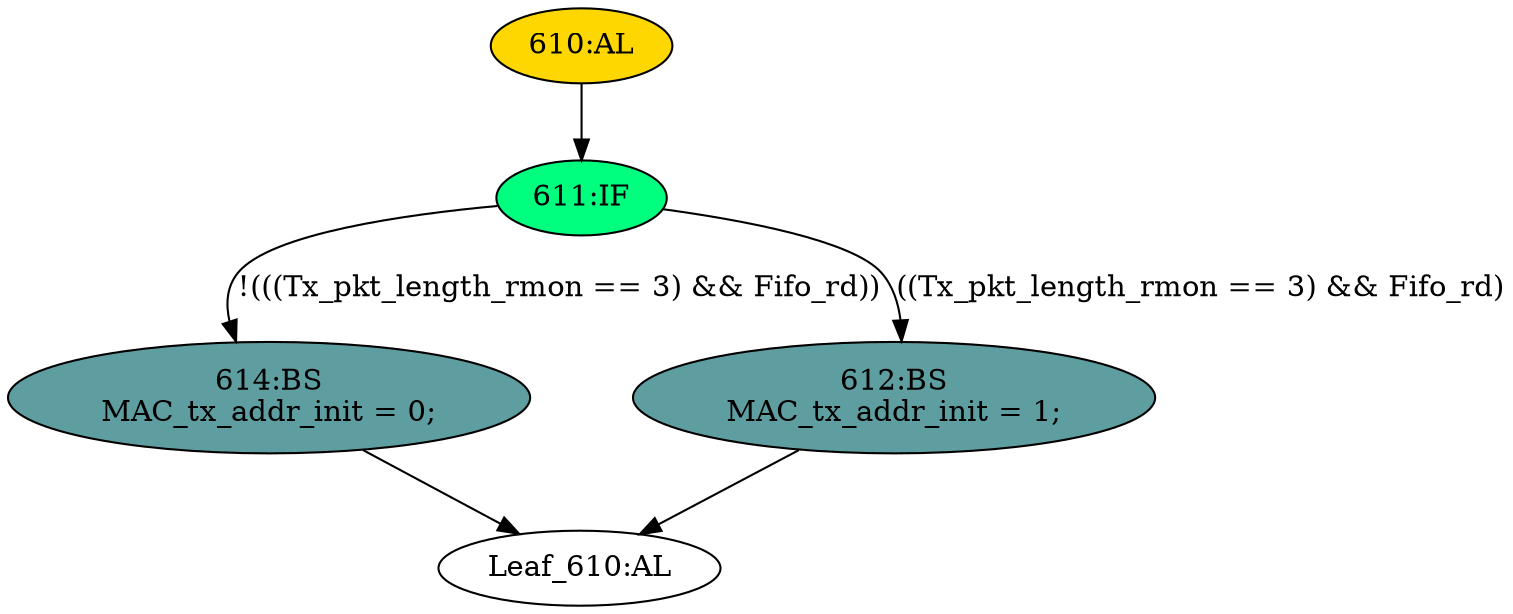 strict digraph "" {
	node [label="\N"];
	"610:AL"	 [ast="<pyverilog.vparser.ast.Always object at 0x7f104a57dc90>",
		clk_sens=False,
		fillcolor=gold,
		label="610:AL",
		sens="['Tx_pkt_length_rmon', 'Fifo_rd']",
		statements="[]",
		style=filled,
		typ=Always,
		use_var="['Fifo_rd', 'Tx_pkt_length_rmon']"];
	"611:IF"	 [ast="<pyverilog.vparser.ast.IfStatement object at 0x7f104a57de50>",
		fillcolor=springgreen,
		label="611:IF",
		statements="[]",
		style=filled,
		typ=IfStatement];
	"610:AL" -> "611:IF"	 [cond="[]",
		lineno=None];
	"614:BS"	 [ast="<pyverilog.vparser.ast.BlockingSubstitution object at 0x7f104a57dad0>",
		fillcolor=cadetblue,
		label="614:BS
MAC_tx_addr_init = 0;",
		statements="[<pyverilog.vparser.ast.BlockingSubstitution object at 0x7f104a57dad0>]",
		style=filled,
		typ=BlockingSubstitution];
	"Leaf_610:AL"	 [def_var="['MAC_tx_addr_init']",
		label="Leaf_610:AL"];
	"614:BS" -> "Leaf_610:AL"	 [cond="[]",
		lineno=None];
	"612:BS"	 [ast="<pyverilog.vparser.ast.BlockingSubstitution object at 0x7f104a57d950>",
		fillcolor=cadetblue,
		label="612:BS
MAC_tx_addr_init = 1;",
		statements="[<pyverilog.vparser.ast.BlockingSubstitution object at 0x7f104a57d950>]",
		style=filled,
		typ=BlockingSubstitution];
	"612:BS" -> "Leaf_610:AL"	 [cond="[]",
		lineno=None];
	"611:IF" -> "614:BS"	 [cond="['Tx_pkt_length_rmon', 'Fifo_rd']",
		label="!(((Tx_pkt_length_rmon == 3) && Fifo_rd))",
		lineno=611];
	"611:IF" -> "612:BS"	 [cond="['Tx_pkt_length_rmon', 'Fifo_rd']",
		label="((Tx_pkt_length_rmon == 3) && Fifo_rd)",
		lineno=611];
}
